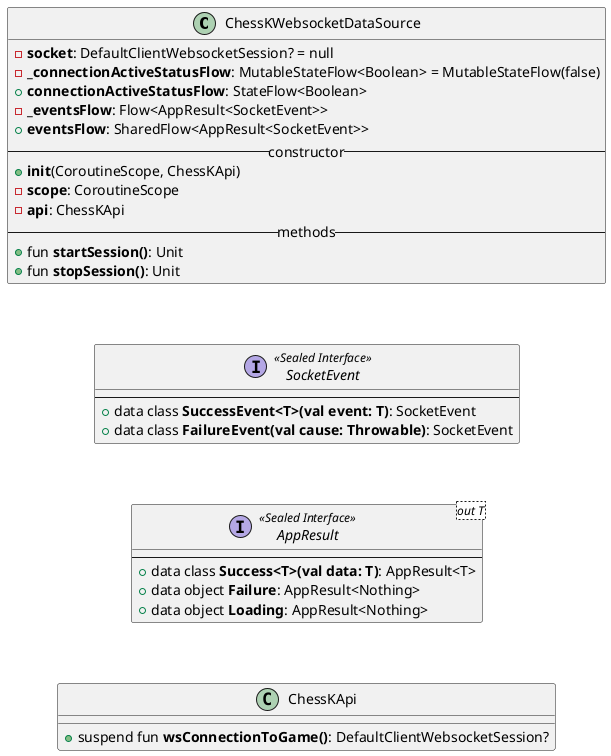 @startuml

class "ChessKWebsocketDataSource" as cwds {
    - **socket**: DefaultClientWebsocketSession? = null
    - {field}**_connectionActiveStatusFlow**: MutableStateFlow<Boolean> = MutableStateFlow(false)
    + **connectionActiveStatusFlow**: StateFlow<Boolean>
    - **_eventsFlow**: Flow<AppResult<SocketEvent>>
    + **eventsFlow**: SharedFlow<AppResult<SocketEvent>>
    --constructor--
    + **init**(CoroutineScope, ChessKApi)
    - **scope**: CoroutineScope
    - **api**: ChessKApi
    --methods--
    + fun **startSession()**: Unit
    + fun **stopSession()**: Unit
}

interface "AppResult<out T>" as ar <<Sealed Interface>> {
    ----
    + {field}data class **Success<T>(val data: T)**: AppResult<T>
    + data object **Failure**: AppResult<Nothing>
    + data object **Loading**: AppResult<Nothing>
}

interface "SocketEvent" as se <<Sealed Interface>> {
    ----
    + {field}data class **SuccessEvent<T>(val event: T)**: SocketEvent
    + {field}data class **FailureEvent(val cause: Throwable)**: SocketEvent
}

class "ChessKApi" as ca {
    + suspend fun **wsConnectionToGame()**: DefaultClientWebsocketSession?
}

'Hidden Start
cwds -[hidden]d-> se
ar -[hidden]d-> ca
se -[hidden]d-> ar
'Hidden End

@enduml


@startuml
digraph T {
    data_remote_components [
        shape=plaintext
        label=<
            <TABLE BORDER="1" CELLBORDER="1" CELLSPACING="0" CELLPADDING="10">
                <TR><TD>data:remote</TD></TR>
                <TR>
                    <TD port="c">
                        <TABLE BORDER="1" CELLBORDER="1" CELLSPACING="0" CELLPADDING="10">
                            <TR><TD>ChessKRemoteDataSource</TD></TR>
                        </TABLE>
                    </TD>
                </TR>
            </TABLE>
        >
    ];

    data_websockets_components [
        shape=plaintext
        label=<
            <TABLE BORDER="1" CELLBORDER="1" CELLSPACING="0" CELLPADDING="10">
                <TR><TD>data:websockets</TD></TR>
                <TR>
                    <TD port="c">
                        <TABLE BORDER="1" CELLBORDER="1" CELLSPACING="0" CELLPADDING="10">
                            <TR><TD PORT="f1">ChessKWebsocketDataSource</TD></TR>
                            <TR><TD>SocketEvent</TD></TR>
                        </TABLE>
                    </TD>
                </TR>
            </TABLE>
        >
    ];

    data_datastore_components [
        shape=plaintext
        label=<
            <TABLE BORDER="1" CELLBORDER="1" CELLSPACING="0" CELLPADDING="10">
                <TR><TD>data:datastore</TD></TR>
                <TR>
                    <TD port="c">
                        <TABLE BORDER="1" CELLBORDER="1" CELLSPACING="0" CELLPADDING="10">
                            <TR><TD PORT="f1">ChessKDataStore</TD></TR>
                        </TABLE>
                    </TD>
                </TR>
            </TABLE>
        >
    ];

    data_database_components [
        shape=plaintext
        label=<
            <TABLE BORDER="1" CELLBORDER="1" CELLSPACING="0" CELLPADDING="10">
                <TR><TD>data:database</TD></TR>
                <TR>
                    <TD port="c">
                        <TABLE BORDER="1" CELLBORDER="1" CELLSPACING="0" CELLPADDING="10">
                            <TR><TD PORT="f1">ChessKDatabase</TD></TR>
                            <TR><TD>GameDao</TD></TR>
                        </TABLE>
                    </TD>
                </TR>
            </TABLE>
        >
    ];

    data_api_components [
        shape=plaintext
        label=<
            <TABLE BORDER="1" CELLBORDER="1" CELLSPACING="0" CELLPADDING="10">
                <TR><TD>data:api</TD></TR>
                <TR>
                    <TD port="c">
                        <TABLE BORDER="1" CELLBORDER="1" CELLSPACING="0" CELLPADDING="10">
                            <TR><TD PORT="f1">ChessKApi</TD></TR>
                        </TABLE>
                    </TD>
                </TR>
            </TABLE>
        >
    ];

    base_components [
        shape=plaintext
        label=<
            <TABLE BORDER="1" CELLBORDER="1" CELLSPACING="0" CELLPADDING="10">
                <TR><TD>base</TD></TR>
                <TR>
                    <TD port="c">
                        <TABLE BORDER="1" CELLBORDER="1" CELLSPACING="0" CELLPADDING="10">
                            <TR><TD PORT="f1">AppResult</TD></TR>
                        </TABLE>
                    </TD>
                </TR>
            </TABLE>
        >
    ];

}
@enduml


@startuml
digraph G {

    f_auth_domain [label="feature:auth\ndomain"]
    f_create_room_domain [label="feature:create_room\ndomain"]
    f_created_rooms_domain [label="feature:created_rooms\ndomain"]
    f_join_room_domain [label="feature:join_room\ndomain"]
    f_joined_rooms_domain [label="feature:joined_rooms\ndomain"]
    f_game_room_domain [label="feature:game\ndomain"]

    f_auth_api [label="feature:auth\napi"]
    f_create_room_api [label="feature:create_room\napi"]
    f_created_rooms_api [label="feature:created_rooms\napi"]
    f_join_room_api [label="feature:join_room\napi"]
    f_joined_rooms_api [label="feature:joined_rooms\napi"]
    f_game_room_api [label="feature:game\napi"]

    f_auth_presentation [label="feature:auth\npresentation"]
    f_create_room_presentation [label="feature:create_room\npresentation"]
    f_created_rooms_presentation [label="feature:created_rooms\npresentation"]
    f_join_room_presentation [label="feature:join_room\npresentation"]
    f_joined_rooms_presentation [label="feature:joined_rooms\npresentation"]
    f_game_room_presentation [label="feature:game\npresentation"]

    f_game_data [label="feature:game\ndata"]
    f_auth_data [label="feature:auth\ndata"]
    f_room_data [label="feature:room\ndata"]

    data_websockets -> data_api [label="api"]
    data_api -> coroutines [label="api"]
    data_api -> ktor_bundle
    data_api -> shared [label="api"]
    data_api -> base [label="api"]
    data_api -> data_datastore
    data_remote -> data_api [label="api"]


    f_auth_presentation -> f_auth_domain
    f_create_room_presentation -> f_create_room_domain
    f_created_rooms_presentation -> f_created_rooms_domain
    f_join_room_presentation -> f_join_room_domain
    f_joined_rooms_presentation -> f_joined_rooms_domain
    f_game_room_presentation -> f_game_room_domain

    f_auth_api -> f_auth_presentation
    f_create_room_api -> f_create_room_presentation
    f_created_rooms_api -> f_created_rooms_presentation
    f_join_room_api -> f_join_room_presentation
    f_joined_rooms_api -> f_joined_rooms_presentation
    f_game_room_api -> f_game_room_presentation

    f_auth_domain -> f_auth_data

    f_room_data -> data_remote
    f_auth_data -> data_remote
    f_auth_data -> data_datastore
    f_game_data -> data_websockets
    f_game_data -> data_remote
    f_game_data -> data_database

    f_create_room_domain -> f_room_data
    f_created_rooms_domain -> f_room_data
    f_join_room_domain -> f_room_data
    f_joined_rooms_domain -> f_game_data [label="api"]
    f_game_room_domain -> f_game_data [label="api"]


    navigation -> f_auth_api
    navigation -> f_create_room_api
    navigation -> f_created_rooms_api
    navigation -> f_join_room_api
    navigation -> f_joined_rooms_api
    navigation -> f_game_room_api

    di -> f_auth_api [color=red]
    di -> f_create_room_api [color=red]
    di -> f_created_rooms_api [color=red]
    di -> f_join_room_api [color=red]
    di -> f_joined_rooms_api [color=red]
    di -> f_game_room_api [color=red]

    app -> navigation
    app -> di
}
@enduml